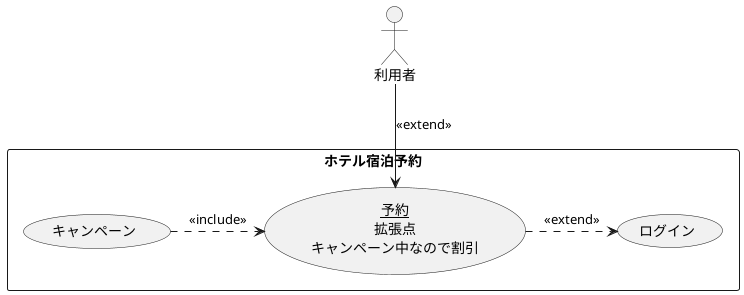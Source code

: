 @startuml ユースケース図

actor 利用者

rectangle ホテル宿泊予約{
usecase キャンペーン
usecase ログイン
usecase (<u>予約</u>\n拡張点\nキャンペーン中なので割引)


}
キャンペーン.> (<u>予約</u>\n拡張点\nキャンペーン中なので割引): << include >>
(<u>予約</u>\n拡張点\nキャンペーン中なので割引).> ログイン: << extend >>
利用者 --> (<u>予約</u>\n拡張点\nキャンペーン中なので割引):<< extend >>
@enduml